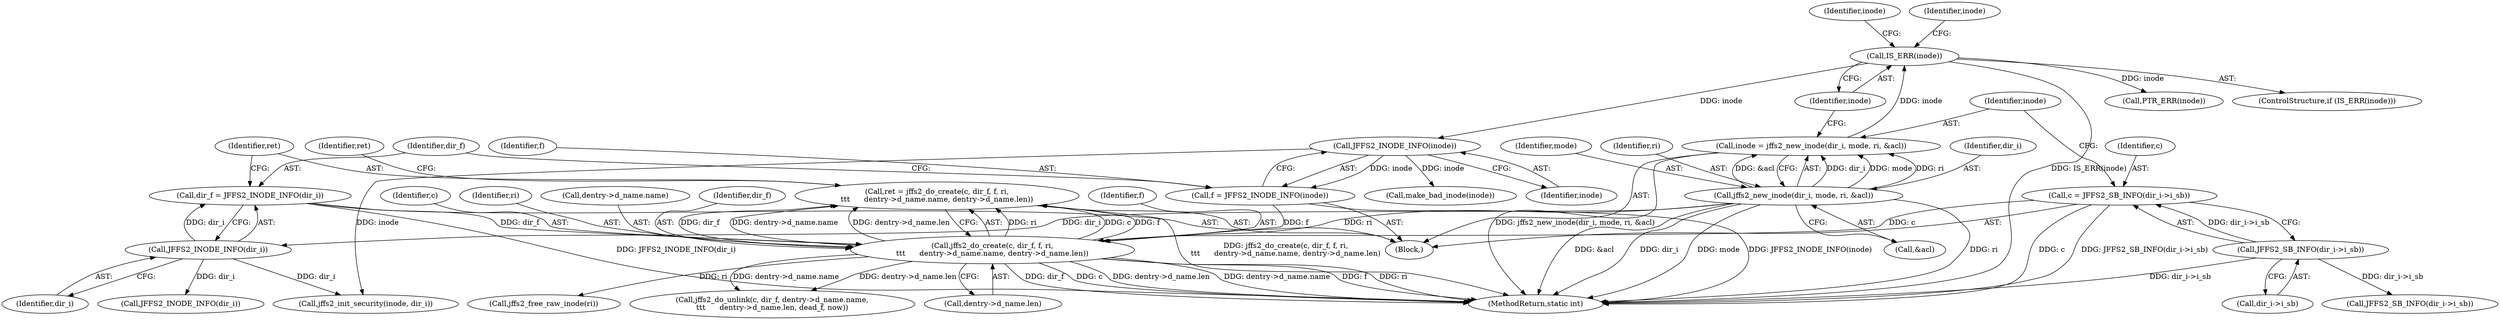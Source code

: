 digraph "0_infradead_9ed437c50d89eabae763dd422579f73fdebf288d_0@API" {
"1000181" [label="(Call,ret = jffs2_do_create(c, dir_f, f, ri,\n\t\t\t      dentry->d_name.name, dentry->d_name.len))"];
"1000183" [label="(Call,jffs2_do_create(c, dir_f, f, ri,\n\t\t\t      dentry->d_name.name, dentry->d_name.len))"];
"1000125" [label="(Call,c = JFFS2_SB_INFO(dir_i->i_sb))"];
"1000127" [label="(Call,JFFS2_SB_INFO(dir_i->i_sb))"];
"1000177" [label="(Call,dir_f = JFFS2_INODE_INFO(dir_i))"];
"1000179" [label="(Call,JFFS2_INODE_INFO(dir_i))"];
"1000133" [label="(Call,jffs2_new_inode(dir_i, mode, ri, &acl))"];
"1000173" [label="(Call,f = JFFS2_INODE_INFO(inode))"];
"1000175" [label="(Call,JFFS2_INODE_INFO(inode))"];
"1000140" [label="(Call,IS_ERR(inode))"];
"1000131" [label="(Call,inode = jffs2_new_inode(dir_i, mode, ri, &acl))"];
"1000493" [label="(MethodReturn,static int)"];
"1000173" [label="(Call,f = JFFS2_INODE_INFO(inode))"];
"1000133" [label="(Call,jffs2_new_inode(dir_i, mode, ri, &acl))"];
"1000177" [label="(Call,dir_f = JFFS2_INODE_INFO(dir_i))"];
"1000128" [label="(Call,dir_i->i_sb)"];
"1000137" [label="(Call,&acl)"];
"1000141" [label="(Identifier,inode)"];
"1000186" [label="(Identifier,f)"];
"1000184" [label="(Identifier,c)"];
"1000134" [label="(Identifier,dir_i)"];
"1000203" [label="(Call,jffs2_init_security(inode, dir_i))"];
"1000125" [label="(Call,c = JFFS2_SB_INFO(dir_i->i_sb))"];
"1000182" [label="(Identifier,ret)"];
"1000174" [label="(Identifier,f)"];
"1000140" [label="(Call,IS_ERR(inode))"];
"1000187" [label="(Identifier,ri)"];
"1000145" [label="(Identifier,inode)"];
"1000217" [label="(Call,jffs2_free_raw_inode(ri))"];
"1000127" [label="(Call,JFFS2_SB_INFO(dir_i->i_sb))"];
"1000183" [label="(Call,jffs2_do_create(c, dir_f, f, ri,\n\t\t\t      dentry->d_name.name, dentry->d_name.len))"];
"1000126" [label="(Identifier,c)"];
"1000178" [label="(Identifier,dir_f)"];
"1000144" [label="(Call,PTR_ERR(inode))"];
"1000259" [label="(Call,jffs2_do_unlink(c, dir_f, dentry->d_name.name,\n\t\t\t      dentry->d_name.len, dead_f, now))"];
"1000236" [label="(Call,JFFS2_SB_INFO(dir_i->i_sb))"];
"1000176" [label="(Identifier,inode)"];
"1000135" [label="(Identifier,mode)"];
"1000111" [label="(Block,)"];
"1000139" [label="(ControlStructure,if (IS_ERR(inode)))"];
"1000175" [label="(Call,JFFS2_INODE_INFO(inode))"];
"1000148" [label="(Identifier,inode)"];
"1000180" [label="(Identifier,dir_i)"];
"1000228" [label="(Call,make_bad_inode(inode))"];
"1000132" [label="(Identifier,inode)"];
"1000243" [label="(Call,JFFS2_INODE_INFO(dir_i))"];
"1000188" [label="(Call,dentry->d_name.name)"];
"1000179" [label="(Call,JFFS2_INODE_INFO(dir_i))"];
"1000181" [label="(Call,ret = jffs2_do_create(c, dir_f, f, ri,\n\t\t\t      dentry->d_name.name, dentry->d_name.len))"];
"1000193" [label="(Call,dentry->d_name.len)"];
"1000131" [label="(Call,inode = jffs2_new_inode(dir_i, mode, ri, &acl))"];
"1000185" [label="(Identifier,dir_f)"];
"1000199" [label="(Identifier,ret)"];
"1000136" [label="(Identifier,ri)"];
"1000181" -> "1000111"  [label="AST: "];
"1000181" -> "1000183"  [label="CFG: "];
"1000182" -> "1000181"  [label="AST: "];
"1000183" -> "1000181"  [label="AST: "];
"1000199" -> "1000181"  [label="CFG: "];
"1000181" -> "1000493"  [label="DDG: jffs2_do_create(c, dir_f, f, ri,\n\t\t\t      dentry->d_name.name, dentry->d_name.len)"];
"1000183" -> "1000181"  [label="DDG: ri"];
"1000183" -> "1000181"  [label="DDG: c"];
"1000183" -> "1000181"  [label="DDG: f"];
"1000183" -> "1000181"  [label="DDG: dir_f"];
"1000183" -> "1000181"  [label="DDG: dentry->d_name.name"];
"1000183" -> "1000181"  [label="DDG: dentry->d_name.len"];
"1000183" -> "1000193"  [label="CFG: "];
"1000184" -> "1000183"  [label="AST: "];
"1000185" -> "1000183"  [label="AST: "];
"1000186" -> "1000183"  [label="AST: "];
"1000187" -> "1000183"  [label="AST: "];
"1000188" -> "1000183"  [label="AST: "];
"1000193" -> "1000183"  [label="AST: "];
"1000183" -> "1000493"  [label="DDG: dentry->d_name.name"];
"1000183" -> "1000493"  [label="DDG: f"];
"1000183" -> "1000493"  [label="DDG: ri"];
"1000183" -> "1000493"  [label="DDG: dir_f"];
"1000183" -> "1000493"  [label="DDG: c"];
"1000183" -> "1000493"  [label="DDG: dentry->d_name.len"];
"1000125" -> "1000183"  [label="DDG: c"];
"1000177" -> "1000183"  [label="DDG: dir_f"];
"1000173" -> "1000183"  [label="DDG: f"];
"1000133" -> "1000183"  [label="DDG: ri"];
"1000183" -> "1000217"  [label="DDG: ri"];
"1000183" -> "1000259"  [label="DDG: dentry->d_name.name"];
"1000183" -> "1000259"  [label="DDG: dentry->d_name.len"];
"1000125" -> "1000111"  [label="AST: "];
"1000125" -> "1000127"  [label="CFG: "];
"1000126" -> "1000125"  [label="AST: "];
"1000127" -> "1000125"  [label="AST: "];
"1000132" -> "1000125"  [label="CFG: "];
"1000125" -> "1000493"  [label="DDG: c"];
"1000125" -> "1000493"  [label="DDG: JFFS2_SB_INFO(dir_i->i_sb)"];
"1000127" -> "1000125"  [label="DDG: dir_i->i_sb"];
"1000127" -> "1000128"  [label="CFG: "];
"1000128" -> "1000127"  [label="AST: "];
"1000127" -> "1000493"  [label="DDG: dir_i->i_sb"];
"1000127" -> "1000236"  [label="DDG: dir_i->i_sb"];
"1000177" -> "1000111"  [label="AST: "];
"1000177" -> "1000179"  [label="CFG: "];
"1000178" -> "1000177"  [label="AST: "];
"1000179" -> "1000177"  [label="AST: "];
"1000182" -> "1000177"  [label="CFG: "];
"1000177" -> "1000493"  [label="DDG: JFFS2_INODE_INFO(dir_i)"];
"1000179" -> "1000177"  [label="DDG: dir_i"];
"1000179" -> "1000180"  [label="CFG: "];
"1000180" -> "1000179"  [label="AST: "];
"1000133" -> "1000179"  [label="DDG: dir_i"];
"1000179" -> "1000203"  [label="DDG: dir_i"];
"1000179" -> "1000243"  [label="DDG: dir_i"];
"1000133" -> "1000131"  [label="AST: "];
"1000133" -> "1000137"  [label="CFG: "];
"1000134" -> "1000133"  [label="AST: "];
"1000135" -> "1000133"  [label="AST: "];
"1000136" -> "1000133"  [label="AST: "];
"1000137" -> "1000133"  [label="AST: "];
"1000131" -> "1000133"  [label="CFG: "];
"1000133" -> "1000493"  [label="DDG: dir_i"];
"1000133" -> "1000493"  [label="DDG: mode"];
"1000133" -> "1000493"  [label="DDG: ri"];
"1000133" -> "1000493"  [label="DDG: &acl"];
"1000133" -> "1000131"  [label="DDG: dir_i"];
"1000133" -> "1000131"  [label="DDG: mode"];
"1000133" -> "1000131"  [label="DDG: ri"];
"1000133" -> "1000131"  [label="DDG: &acl"];
"1000173" -> "1000111"  [label="AST: "];
"1000173" -> "1000175"  [label="CFG: "];
"1000174" -> "1000173"  [label="AST: "];
"1000175" -> "1000173"  [label="AST: "];
"1000178" -> "1000173"  [label="CFG: "];
"1000173" -> "1000493"  [label="DDG: JFFS2_INODE_INFO(inode)"];
"1000175" -> "1000173"  [label="DDG: inode"];
"1000175" -> "1000176"  [label="CFG: "];
"1000176" -> "1000175"  [label="AST: "];
"1000140" -> "1000175"  [label="DDG: inode"];
"1000175" -> "1000203"  [label="DDG: inode"];
"1000175" -> "1000228"  [label="DDG: inode"];
"1000140" -> "1000139"  [label="AST: "];
"1000140" -> "1000141"  [label="CFG: "];
"1000141" -> "1000140"  [label="AST: "];
"1000145" -> "1000140"  [label="CFG: "];
"1000148" -> "1000140"  [label="CFG: "];
"1000140" -> "1000493"  [label="DDG: IS_ERR(inode)"];
"1000131" -> "1000140"  [label="DDG: inode"];
"1000140" -> "1000144"  [label="DDG: inode"];
"1000131" -> "1000111"  [label="AST: "];
"1000132" -> "1000131"  [label="AST: "];
"1000141" -> "1000131"  [label="CFG: "];
"1000131" -> "1000493"  [label="DDG: jffs2_new_inode(dir_i, mode, ri, &acl)"];
}
